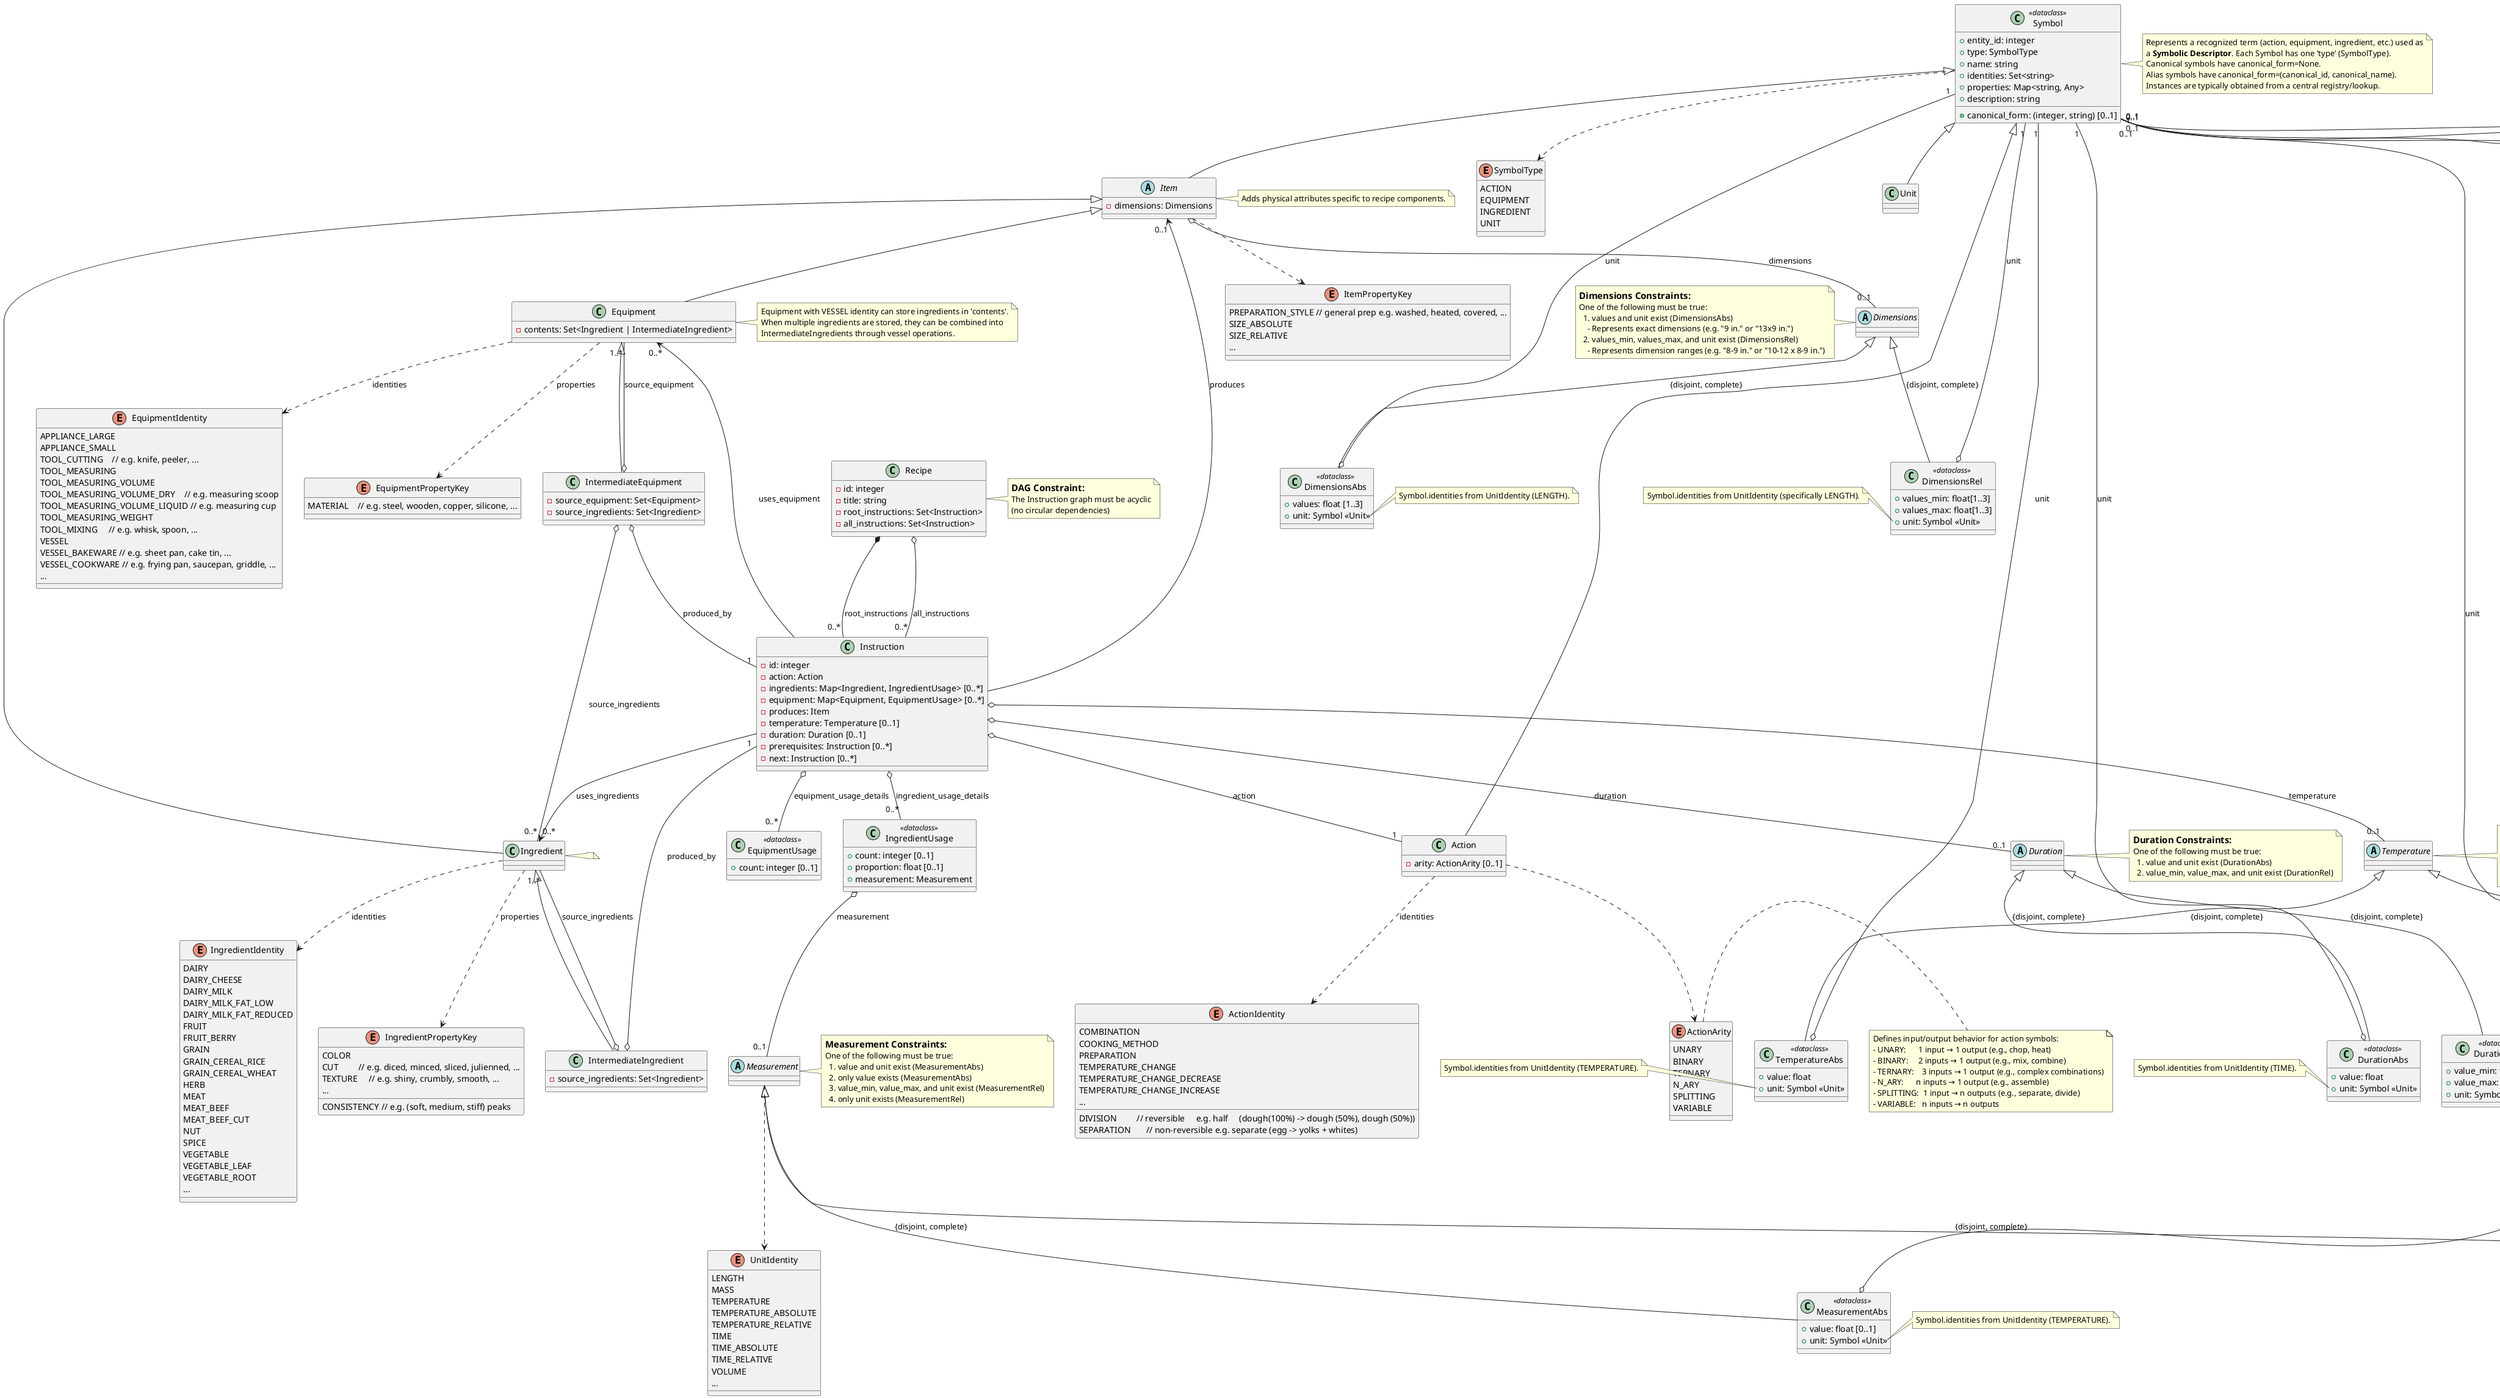 @startuml "Recipe Classes"

' SYMBOL
enum SymbolType {
  ACTION
  EQUIPMENT
  INGREDIENT
  UNIT
}

class Symbol <<dataclass>> {
  + entity_id: integer
  + type: SymbolType
  + name: string
  + canonical_form: (integer, string) [0..1]
  + identities: Set<string>
  + properties: Map<string, Any>
  + description: string
}
note right of Symbol
  Represents a recognized term (action, equipment, ingredient, etc.) used as
  a **Symbolic Descriptor**. Each Symbol has one 'type' (SymbolType).
  'name' is the instance name, 'canonical_form' is used for hierarchy.
  'identities' stores hierarchical category paths from *_canonical tables.
  'properties' stores key-value pairs from *_properties tables.
  Canonical symbols have canonical_form=None.
  Alias symbols have canonical_form=(canonical_id, canonical_name).
  Instances are typically obtained from a central registry/lookup.
end note

Symbol <|-- Action
Symbol <|-- Item
Symbol <|-- Unit

Symbol ..> SymbolType


' SYMBOL > ACTION
enum ActionIdentity {
  COMBINATION
  COOKING_METHOD
  DIVISION         // reversible     e.g. half     (dough(100%) -> dough (50%), dough (50%))
  PREPARATION 
  SEPARATION       // non-reversible e.g. separate (egg -> yolks + whites)
  TEMPERATURE_CHANGE
  TEMPERATURE_CHANGE_DECREASE
  TEMPERATURE_CHANGE_INCREASE
  ...
} 

enum ActionArity {
  UNARY
  BINARY
  TERNARY
  N_ARY
  SPLITTING
  VARIABLE
}
note right of ActionArity
  Defines input/output behavior for action symbols:
  - UNARY:      1 input → 1 output (e.g., chop, heat)
  - BINARY:     2 inputs → 1 output (e.g., mix, combine)
  - TERNARY:    3 inputs → 1 output (e.g., complex combinations)
  - N_ARY:      n inputs → 1 output (e.g., assemble)
  - SPLITTING:  1 input → n outputs (e.g., separate, divide)
  - VARIABLE:   n inputs → n outputs
end note

class Action {
  - arity: ActionArity [0..1]
}

Action ..> ActionIdentity : identities
Action ..> ActionArity

' SYMBOL > ITEM
enum ItemPropertyKey {
  PREPARATION_STYLE // general prep e.g. washed, heated, covered, ...
  SIZE_ABSOLUTE
  SIZE_RELATIVE
  ...
}

abstract class Item {
  - dimensions: Dimensions
}
note right of Item
  Adds physical attributes specific to recipe components.
end note


Item <|-- Ingredient
Item <|-- Equipment
Item ..> ItemPropertyKey

Item o-- "0..1" Dimensions : dimensions


' SYMBOL > ITEM > EQUIPMENT
enum EquipmentIdentity {
  APPLIANCE_LARGE
  APPLIANCE_SMALL
  TOOL_CUTTING    // e.g. knife, peeler, ...
  TOOL_MEASURING
  TOOL_MEASURING_VOLUME
  TOOL_MEASURING_VOLUME_DRY    // e.g. measuring scoop
  TOOL_MEASURING_VOLUME_LIQUID // e.g. measuring cup
  TOOL_MEASURING_WEIGHT
  TOOL_MIXING     // e.g. whisk, spoon, ...
  VESSEL
  VESSEL_BAKEWARE // e.g. sheet pan, cake tin, ...
  VESSEL_COOKWARE // e.g. frying pan, saucepan, griddle, ...
  ...
}

enum EquipmentPropertyKey {
  MATERIAL    // e.g. steel, wooden, copper, silicone, ...
}

class Equipment {
  - contents: Set<Ingredient | IntermediateIngredient>
}
note right of Equipment
  'properties' inherited from Item contains states like MATERIAL, etc.
  Equipment with VESSEL identity can store ingredients in 'contents'.
  When multiple ingredients are stored, they can be combined into
  IntermediateIngredients through vessel operations.
end note

Equipment ..> EquipmentIdentity : identities  
Equipment ..> EquipmentPropertyKey : properties


' SYMBOL > ITEM > EQUIPMENT > INTERMEDIATE
Equipment <|-- IntermediateEquipment
class IntermediateEquipment {
  - source_equipment: Set<Equipment>
  - source_ingredients: Set<Ingredient>
}

IntermediateEquipment o-- "1" Instruction : produced_by
IntermediateEquipment o-- "1..*" Equipment : source_equipment
IntermediateEquipment o-- "0..*" Ingredient : source_ingredients


' SYMBOL > ITEM > INGREDIENT
enum IngredientIdentity {
  DAIRY
  DAIRY_CHEESE
  DAIRY_MILK
  DAIRY_MILK_FAT_LOW
  DAIRY_MILK_FAT_REDUCED
  FRUIT
  FRUIT_BERRY
  GRAIN
  GRAIN_CEREAL_RICE
  GRAIN_CEREAL_WHEAT
  HERB
  MEAT
  MEAT_BEEF
  MEAT_BEEF_CUT
  NUT
  SPICE
  VEGETABLE
  VEGETABLE_LEAF
  VEGETABLE_ROOT
  ...
}

enum IngredientPropertyKey {
  COLOR
  CONSISTENCY // e.g. (soft, medium, stiff) peaks
  CUT         // e.g. diced, minced, sliced, julienned, ...
  TEXTURE     // e.g. shiny, crumbly, smooth, ...
  ...
}

class Ingredient {}
note right of Ingredient
  'properties' inherited from Item contains states like CUT, TEXTURE, etc.
end note

Ingredient ..> IngredientIdentity : identities
Ingredient ..> IngredientPropertyKey : properties


' SYMBOL > ITEM > INGREDIENT > INTERMEDIATE
Ingredient <|-- IntermediateIngredient
class IntermediateIngredient {
  - source_ingredients: Set<Ingredient>
}

IntermediateIngredient o-- "1" Instruction : produced_by
IntermediateIngredient o-- "1..*" Ingredient : source_ingredients


' RECIPE
class Recipe {
  - id: integer
  - title: string
  - root_instructions: Set<Instruction>
  - all_instructions: Set<Instruction>
}
note right of Recipe
  == DAG Constraint:
  The Instruction graph must be acyclic
  (no circular dependencies)
end note

Recipe *-- "0..*" Instruction : root_instructions
Recipe o-- "0..*" Instruction : all_instructions  


' INSTRUCTION
class Instruction {
  - id: integer
  - action: Action
  - ingredients: Map<Ingredient, IngredientUsage> [0..*]
  - equipment: Map<Equipment, EquipmentUsage> [0..*]
  - produces: Item
  - temperature: Temperature [0..1]
  - duration: Duration [0..1]
  - prerequisites: Instruction [0..*]
  - next: Instruction [0..*]
}

Instruction o-- "1" Action : action
Instruction --> "0..*" Ingredient : uses_ingredients
Instruction --> "0..*" Equipment : uses_equipment
Instruction o-- "0..*" IngredientUsage : ingredient_usage_details
Instruction o-- "0..*" EquipmentUsage : equipment_usage_details

class IngredientUsage <<dataclass>> {
  + count: integer [0..1]
  + proportion: float [0..1]
  + measurement: Measurement
}
IngredientUsage o-- "0..1" Measurement : measurement

class EquipmentUsage <<dataclass>> {
  + count: integer [0..1]
}


Instruction --> "0..1" Item : produces
Instruction o-- "0..1" Temperature : temperature
Instruction o-- "0..1" Duration : duration


' MEASUREMENT
enum UnitIdentity {
  LENGTH
  MASS
  TEMPERATURE
  TEMPERATURE_ABSOLUTE
  TEMPERATURE_RELATIVE
  TIME
  TIME_ABSOLUTE
  TIME_RELATIVE
  VOLUME
  ...
}

abstract class Measurement {}
Measurement ..> UnitIdentity
note right of Measurement
  == Measurement Constraints:
  One of the following must be true:
    1. value and unit exist (MeasurementAbs)
    2. only value exists (MeasurementAbs)
    3. value_min, value_max, and unit exist (MeasurementRel)
    4. only unit exists (MeasurementRel)
end note

Measurement <|-- MeasurementAbs : {disjoint, complete}
Measurement <|-- MeasurementRel : {disjoint, complete}


' MEASUREMENT > ABSOLUTE
class MeasurementAbs <<dataclass>> {
  + value: float [0..1]
  + unit: Symbol <<Unit>>
}
note right of MeasurementAbs::unit
  Symbol.identities from UnitIdentity (TEMPERATURE).
end note

MeasurementAbs o-- "0..1" Symbol : unit


' MEASUREMENT > RELATIVE
class MeasurementRel <<dataclass>> {
  + value_min: float [0..1]
  + value_max: float [0..1]
  + unit: Symbol <<Unit>>
}
note left of MeasurementRel::unit
  Symbol.identities from UnitIdentity.
end note

MeasurementRel o-- "0..1" Symbol : unit


' TEMPERATURE
abstract class Temperature {}
note right of Temperature
  == Temperature Constraints:
  One of the following must be true:
    1. value and unit exist (TemperatureAbs)
    2. value_min, value_max, and unit exist (TemperatureRel)
    3. only level exists (TemperatureRel)
end note

Temperature <|-- TemperatureAbs : {disjoint, complete}
Temperature <|-- TemperatureRel : {disjoint, complete}


' TEMPERATURE > ABSOLUTE
class TemperatureAbs <<dataclass>> {
  + value: float
  + unit: Symbol <<Unit>>
}
note left of TemperatureAbs::unit
  Symbol.identities from UnitIdentity (TEMPERATURE).
end note
TemperatureAbs o-- "1" Symbol : unit


' TEMPERATURE > RELATIVE
class TemperatureRel <<dataclass>> {
  + value_min: float [0..1]
  + value_max: float [0..1]
  + unit: Symbol <<Unit>>
  + level: Symbol <<Property>>
}
note right of TemperatureRel::unit
  Symbol.identities from UnitIdentity (TEMPERATURE).
end note
note right of TemperatureRel::level
  Symbol.identities from ItemPropertyKey (TEMPERATURE_RELATIVE).
end note

TemperatureRel o-- "0..1" Symbol : unit
TemperatureRel o-- "0..1" Symbol : level


' DURATION
abstract class Duration {}
note right of Duration
  == Duration Constraints:
  One of the following must be true:
    1. value and unit exist (DurationAbs)
    2. value_min, value_max, and unit exist (DurationRel)
end note

Duration <|-- DurationAbs : {disjoint, complete}
Duration <|-- DurationRel : {disjoint, complete}


' DURATION > ABSOLUTE
class DurationAbs <<dataclass>> {
  + value: float
  + unit: Symbol <<Unit>>
}
note left of DurationAbs::unit
  Symbol.identities from UnitIdentity (TIME).
end note

DurationAbs o-- "1" Symbol : unit


' DURATION > RELATIVE
class DurationRel <<dataclass>> {
  + value_min: float
  + value_max: float
  + unit: Symbol <<Unit>>
}
note right of DurationRel::unit
  Symbol.identities from UnitIdentity (TIME).
end note

DurationRel o-- "1" Symbol : unit


' DIMENSIONS
abstract class Dimensions {}
note left of Dimensions
  == Dimensions Constraints:
  One of the following must be true:
    1. values and unit exist (DimensionsAbs)
      - Represents exact dimensions (e.g. "9 in." or "13x9 in.")
    2. values_min, values_max, and unit exist (DimensionsRel)
      - Represents dimension ranges (e.g. "8-9 in." or "10-12 x 8-9 in.")
end note

Dimensions <|-- DimensionsAbs : {disjoint, complete}
Dimensions <|-- DimensionsRel : {disjoint, complete}


' DIMENSIONS > ABSOLUTE
class DimensionsAbs <<dataclass>> {
  + values: float [1..3]
  + unit: Symbol <<Unit>>
}
note right of DimensionsAbs::unit
  Symbol.identities from UnitIdentity (LENGTH).
end note

DimensionsAbs o-- "1" Symbol : unit


' DIMENSIONS > RELATIVE
class DimensionsRel <<dataclass>> {
  + values_min: float[1..3]
  + values_max: float[1..3]
  + unit: Symbol <<Unit>>
}
note left of DimensionsRel::unit
  Symbol.identities from UnitIdentity (specifically LENGTH).
end note

DimensionsRel o-- "1" Symbol : unit

@enduml